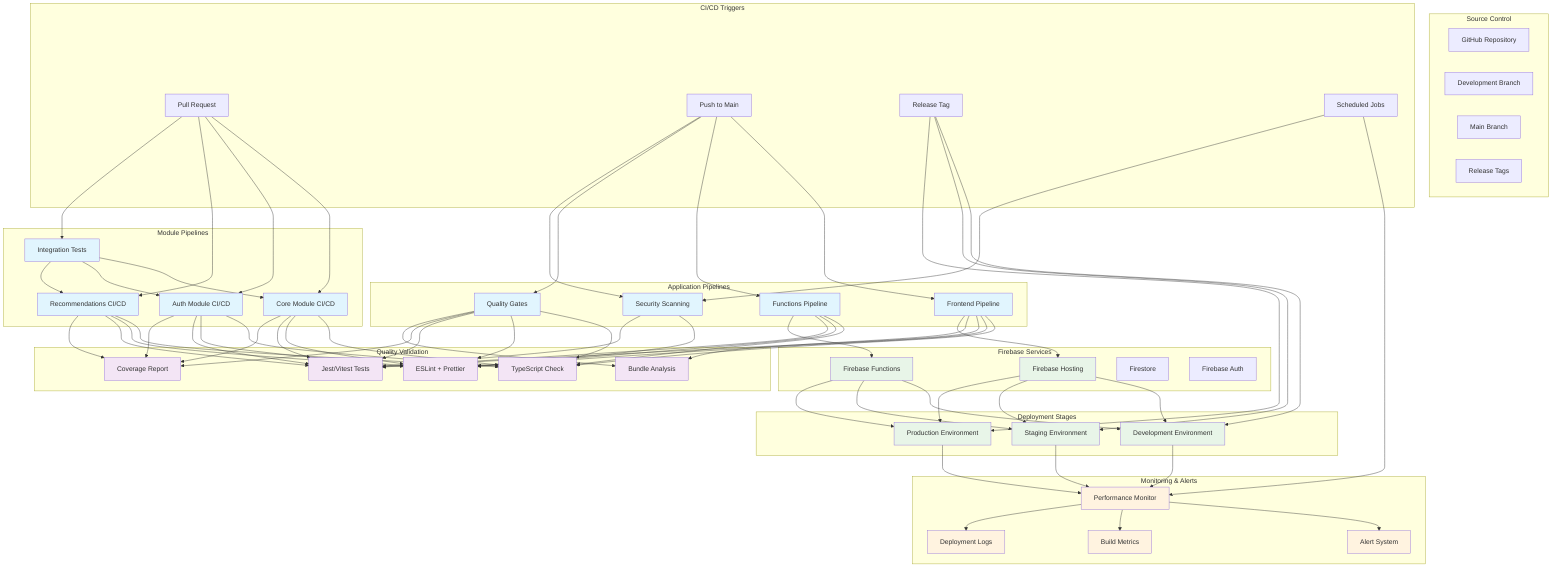 graph TB
    %% CVPlus CI/CD Pipeline Architecture
    %% Date: 2025-08-27
    %% Author: Gil Klainert

    subgraph "Source Control"
        GH[GitHub Repository]
        DEV[Development Branch]
        MAIN[Main Branch]
        TAG[Release Tags]
    end

    subgraph "CI/CD Triggers"
        PR[Pull Request]
        PUSH[Push to Main]
        REL[Release Tag]
        SCHED[Scheduled Jobs]
    end

    subgraph "Module Pipelines"
        CORE[Core Module CI/CD]
        AUTH[Auth Module CI/CD]  
        REC[Recommendations CI/CD]
        INT[Integration Tests]
    end

    subgraph "Application Pipelines"
        FE[Frontend Pipeline]
        FUNC[Functions Pipeline]
        QG[Quality Gates]
        SEC[Security Scanning]
    end

    subgraph "Quality Validation"
        TS[TypeScript Check]
        LINT[ESLint + Prettier]
        TEST[Jest/Vitest Tests]
        COV[Coverage Report]
        BUNDLE[Bundle Analysis]
    end

    subgraph "Deployment Stages"
        DEV_ENV[Development Environment]
        STAGE[Staging Environment]
        PROD[Production Environment]
    end

    subgraph "Firebase Services"
        HOST[Firebase Hosting]
        FUNCS[Firebase Functions]
        STORE[Firestore]
        AUTH_FB[Firebase Auth]
    end

    subgraph "Monitoring & Alerts"
        PERF[Performance Monitor]
        ALERTS[Alert System]
        METRICS[Build Metrics]
        LOGS[Deployment Logs]
    end

    %% Trigger Flows
    PR --> CORE
    PR --> AUTH
    PR --> REC
    PR --> INT
    
    PUSH --> FE
    PUSH --> FUNC
    PUSH --> QG
    PUSH --> SEC

    REL --> DEV_ENV
    REL --> STAGE
    REL --> PROD

    SCHED --> PERF
    SCHED --> SEC

    %% Module Pipeline Flows
    CORE --> TS
    CORE --> LINT
    CORE --> TEST
    CORE --> COV

    AUTH --> TS
    AUTH --> LINT  
    AUTH --> TEST
    AUTH --> COV

    REC --> TS
    REC --> LINT
    REC --> TEST
    REC --> COV

    %% Integration Flow
    INT --> CORE
    INT --> AUTH
    INT --> REC

    %% Application Pipeline Flows
    FE --> TS
    FE --> LINT
    FE --> TEST
    FE --> BUNDLE
    FE --> HOST

    FUNC --> TS
    FUNC --> LINT
    FUNC --> TEST
    FUNC --> FUNCS

    %% Quality Gate Flows
    QG --> TS
    QG --> LINT
    QG --> TEST
    QG --> COV
    QG --> BUNDLE

    %% Security Flow
    SEC --> LINT
    SEC --> TEST

    %% Deployment Flows
    HOST --> DEV_ENV
    HOST --> STAGE
    HOST --> PROD

    FUNCS --> DEV_ENV
    FUNCS --> STAGE  
    FUNCS --> PROD

    %% Monitoring Flows
    DEV_ENV --> PERF
    STAGE --> PERF
    PROD --> PERF

    PERF --> ALERTS
    PERF --> METRICS
    PERF --> LOGS

    %% Style Classes
    classDef pipeline fill:#e1f5fe
    classDef quality fill:#f3e5f5
    classDef deploy fill:#e8f5e8
    classDef monitor fill:#fff3e0

    class CORE,AUTH,REC,INT,FE,FUNC,QG,SEC pipeline
    class TS,LINT,TEST,COV,BUNDLE quality
    class DEV_ENV,STAGE,PROD,HOST,FUNCS deploy
    class PERF,ALERTS,METRICS,LOGS monitor